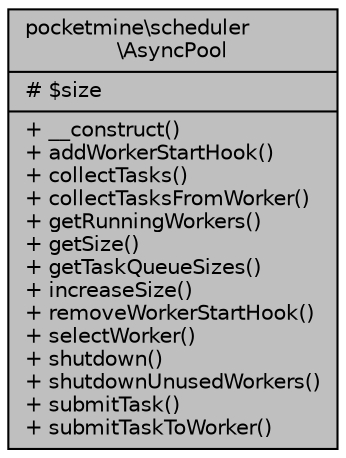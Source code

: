digraph "pocketmine\scheduler\AsyncPool"
{
 // INTERACTIVE_SVG=YES
 // LATEX_PDF_SIZE
  edge [fontname="Helvetica",fontsize="10",labelfontname="Helvetica",labelfontsize="10"];
  node [fontname="Helvetica",fontsize="10",shape=record];
  Node1 [label="{pocketmine\\scheduler\l\\AsyncPool\n|# $size\l|+ __construct()\l+ addWorkerStartHook()\l+ collectTasks()\l+ collectTasksFromWorker()\l+ getRunningWorkers()\l+ getSize()\l+ getTaskQueueSizes()\l+ increaseSize()\l+ removeWorkerStartHook()\l+ selectWorker()\l+ shutdown()\l+ shutdownUnusedWorkers()\l+ submitTask()\l+ submitTaskToWorker()\l}",height=0.2,width=0.4,color="black", fillcolor="grey75", style="filled", fontcolor="black",tooltip=" "];
}
